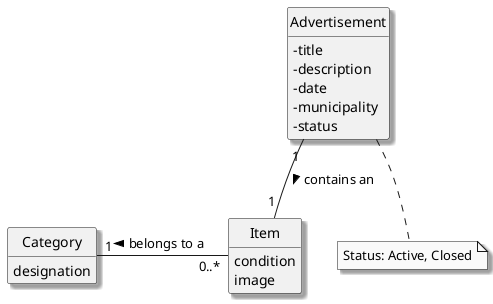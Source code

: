 @startuml
skinparam monochrome true
skinparam packageStyle rectangle
skinparam shadowing true
'skinparam linetype ortho
skinparam classAttributeIconSize 0
hide circle
hide methods
'left to right direction

class Item {
    condition
    image
}

class Category {
    designation
}

class Advertisement {
    - title
    - description
    - date
    - municipality
    - status
}

note bottom of Advertisement
Status: Active, Closed
endnote

Item "0..*" -left- "1" Category : belongs to a \t >
Advertisement "1" -- "1" Item : contains an \t >
@enduml